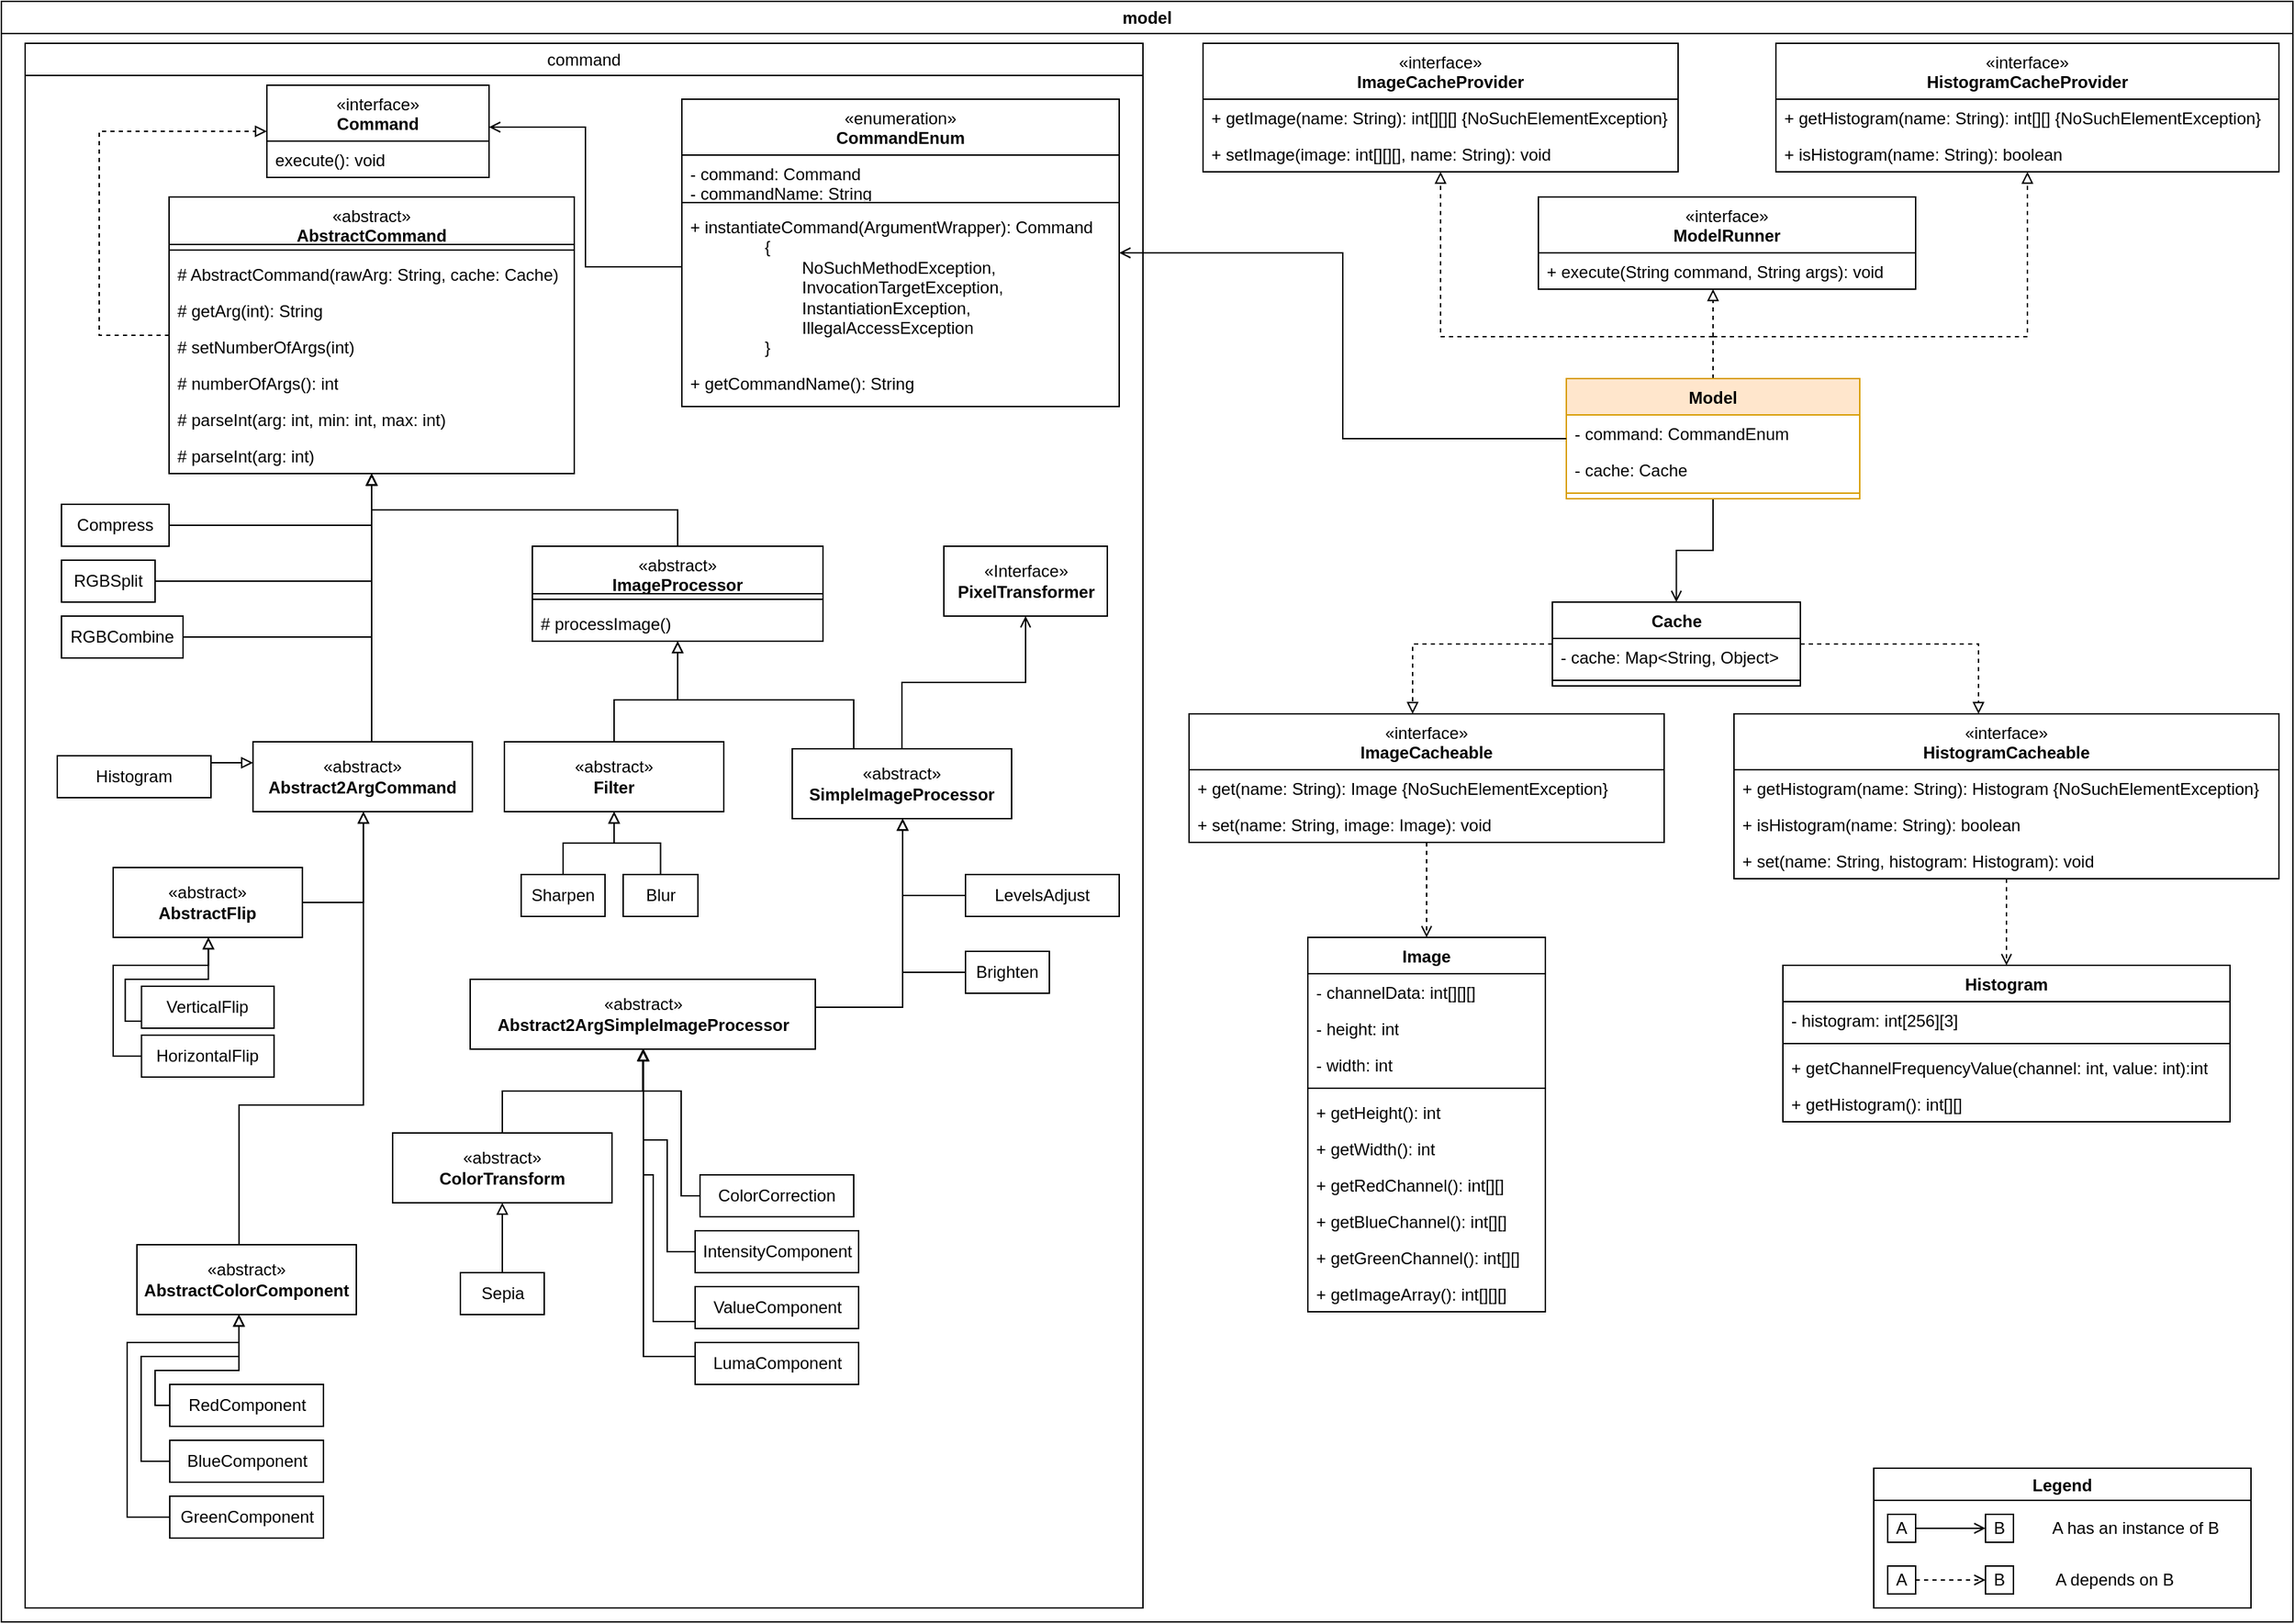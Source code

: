 <mxfile version="24.7.17">
  <diagram name="Page-1" id="3APSNFj8zaZ2HSIU7eNC">
    <mxGraphModel dx="956" dy="557" grid="1" gridSize="10" guides="1" tooltips="1" connect="1" arrows="1" fold="1" page="1" pageScale="1" pageWidth="1654" pageHeight="1169" math="0" shadow="0">
      <root>
        <mxCell id="0" />
        <mxCell id="1" parent="0" />
        <mxCell id="YVoPn0krXP3HJXvAcVWd-1" value="command" style="swimlane;whiteSpace=wrap;html=1;fontStyle=0" vertex="1" parent="1">
          <mxGeometry x="27" y="30" width="800" height="1120" as="geometry">
            <mxRectangle x="40" y="-1120" width="70" height="30" as="alternateBounds" />
          </mxGeometry>
        </mxCell>
        <mxCell id="YVoPn0krXP3HJXvAcVWd-9" value="&lt;span style=&quot;font-weight: 400;&quot;&gt;«enumeration»&lt;/span&gt;&lt;br style=&quot;font-weight: 400;&quot;&gt;CommandEnum" style="swimlane;fontStyle=1;align=center;verticalAlign=top;childLayout=stackLayout;horizontal=1;startSize=40;horizontalStack=0;resizeParent=1;resizeParentMax=0;resizeLast=0;collapsible=1;marginBottom=0;whiteSpace=wrap;html=1;" vertex="1" parent="YVoPn0krXP3HJXvAcVWd-1">
          <mxGeometry x="470" y="40" width="313" height="220" as="geometry" />
        </mxCell>
        <mxCell id="YVoPn0krXP3HJXvAcVWd-10" value="- command: Command&lt;div&gt;- commandName: String&lt;/div&gt;" style="text;strokeColor=none;fillColor=none;align=left;verticalAlign=top;spacingLeft=4;spacingRight=4;overflow=hidden;rotatable=0;points=[[0,0.5],[1,0.5]];portConstraint=eastwest;whiteSpace=wrap;html=1;" vertex="1" parent="YVoPn0krXP3HJXvAcVWd-9">
          <mxGeometry y="40" width="313" height="30" as="geometry" />
        </mxCell>
        <mxCell id="YVoPn0krXP3HJXvAcVWd-11" value="" style="line;strokeWidth=1;fillColor=none;align=left;verticalAlign=middle;spacingTop=-1;spacingLeft=3;spacingRight=3;rotatable=0;labelPosition=right;points=[];portConstraint=eastwest;strokeColor=inherit;" vertex="1" parent="YVoPn0krXP3HJXvAcVWd-9">
          <mxGeometry y="70" width="313" height="8" as="geometry" />
        </mxCell>
        <mxCell id="YVoPn0krXP3HJXvAcVWd-12" value="+ instantiateCommand(ArgumentWrapper): Command&lt;div&gt;&lt;span style=&quot;white-space: pre;&quot;&gt;&#x9;&lt;/span&gt;&lt;span style=&quot;white-space: pre;&quot;&gt;&#x9;&lt;/span&gt;{&amp;nbsp;&lt;/div&gt;&lt;div&gt;&lt;span style=&quot;white-space: pre;&quot;&gt;&#x9;&lt;/span&gt;&lt;span style=&quot;white-space: pre;&quot;&gt;&#x9;&lt;span style=&quot;white-space: pre;&quot;&gt;&#x9;&lt;/span&gt;&lt;/span&gt;NoSuchMethodException,&lt;/div&gt;&lt;div&gt;&amp;nbsp; &lt;span style=&quot;white-space: pre;&quot;&gt;&#x9;&lt;/span&gt;&lt;span style=&quot;white-space: pre;&quot;&gt;&#x9;&lt;/span&gt;&lt;span style=&quot;white-space: pre;&quot;&gt;&#x9;&lt;/span&gt;InvocationTargetException,&amp;nbsp;&lt;/div&gt;&lt;div&gt;&lt;span style=&quot;white-space: pre;&quot;&gt;&#x9;&lt;/span&gt;&lt;span style=&quot;white-space: pre;&quot;&gt;&#x9;&lt;/span&gt;&lt;span style=&quot;white-space: pre;&quot;&gt;&#x9;&lt;/span&gt;InstantiationException,&amp;nbsp;&lt;/div&gt;&lt;div&gt;&lt;span style=&quot;white-space: pre;&quot;&gt;&#x9;&lt;/span&gt;&lt;span style=&quot;white-space: pre;&quot;&gt;&#x9;&lt;/span&gt;&lt;span style=&quot;white-space: pre;&quot;&gt;&#x9;&lt;/span&gt;IllegalAccessException&lt;/div&gt;&lt;div&gt;&lt;span style=&quot;white-space: pre;&quot;&gt;&#x9;&lt;/span&gt;&lt;span style=&quot;white-space: pre;&quot;&gt;&#x9;&lt;/span&gt;}&lt;/div&gt;" style="text;strokeColor=none;fillColor=none;align=left;verticalAlign=top;spacingLeft=4;spacingRight=4;overflow=hidden;rotatable=0;points=[[0,0.5],[1,0.5]];portConstraint=eastwest;whiteSpace=wrap;html=1;" vertex="1" parent="YVoPn0krXP3HJXvAcVWd-9">
          <mxGeometry y="78" width="313" height="112" as="geometry" />
        </mxCell>
        <mxCell id="YVoPn0krXP3HJXvAcVWd-13" value="+ getCommandName(): String&lt;span style=&quot;white-space: pre;&quot;&gt;&#x9;&lt;/span&gt;" style="text;strokeColor=none;fillColor=none;align=left;verticalAlign=top;spacingLeft=4;spacingRight=4;overflow=hidden;rotatable=0;points=[[0,0.5],[1,0.5]];portConstraint=eastwest;whiteSpace=wrap;html=1;" vertex="1" parent="YVoPn0krXP3HJXvAcVWd-9">
          <mxGeometry y="190" width="313" height="30" as="geometry" />
        </mxCell>
        <mxCell id="YVoPn0krXP3HJXvAcVWd-18" style="edgeStyle=orthogonalEdgeStyle;rounded=0;orthogonalLoop=1;jettySize=auto;html=1;endArrow=open;endFill=0;" edge="1" parent="YVoPn0krXP3HJXvAcVWd-1" source="YVoPn0krXP3HJXvAcVWd-9" target="YVoPn0krXP3HJXvAcVWd-14">
          <mxGeometry relative="1" as="geometry">
            <Array as="points">
              <mxPoint x="401" y="160" />
              <mxPoint x="401" y="60" />
            </Array>
          </mxGeometry>
        </mxCell>
        <mxCell id="YVoPn0krXP3HJXvAcVWd-14" value="&lt;div&gt;&lt;span style=&quot;font-weight: 400;&quot;&gt;«interface»&lt;/span&gt;&lt;span style=&quot;background-color: initial;&quot;&gt;&lt;br&gt;&lt;/span&gt;&lt;/div&gt;&lt;div&gt;Command&lt;/div&gt;" style="swimlane;fontStyle=1;align=center;verticalAlign=top;childLayout=stackLayout;horizontal=1;startSize=40;horizontalStack=0;resizeParent=1;resizeParentMax=0;resizeLast=0;collapsible=1;marginBottom=0;whiteSpace=wrap;html=1;" vertex="1" parent="YVoPn0krXP3HJXvAcVWd-1">
          <mxGeometry x="173" y="30" width="159" height="66" as="geometry" />
        </mxCell>
        <mxCell id="YVoPn0krXP3HJXvAcVWd-15" value="execute(): void" style="text;strokeColor=none;fillColor=none;align=left;verticalAlign=top;spacingLeft=4;spacingRight=4;overflow=hidden;rotatable=0;points=[[0,0.5],[1,0.5]];portConstraint=eastwest;whiteSpace=wrap;html=1;" vertex="1" parent="YVoPn0krXP3HJXvAcVWd-14">
          <mxGeometry y="40" width="159" height="26" as="geometry" />
        </mxCell>
        <mxCell id="YVoPn0krXP3HJXvAcVWd-8" style="edgeStyle=orthogonalEdgeStyle;rounded=0;orthogonalLoop=1;jettySize=auto;html=1;endArrow=block;endFill=0;dashed=1;" edge="1" parent="YVoPn0krXP3HJXvAcVWd-1" source="YVoPn0krXP3HJXvAcVWd-3" target="YVoPn0krXP3HJXvAcVWd-14">
          <mxGeometry relative="1" as="geometry">
            <mxPoint x="430.077" y="918" as="targetPoint" />
            <Array as="points">
              <mxPoint x="53" y="209" />
              <mxPoint x="53" y="63" />
            </Array>
          </mxGeometry>
        </mxCell>
        <mxCell id="YVoPn0krXP3HJXvAcVWd-3" value="&lt;div&gt;&lt;span style=&quot;font-weight: 400;&quot;&gt;«abstract»&lt;/span&gt;&lt;span style=&quot;background-color: initial;&quot;&gt;&lt;br&gt;&lt;/span&gt;&lt;/div&gt;&lt;div&gt;&lt;span style=&quot;background-color: initial;&quot;&gt;AbstractCommand&lt;/span&gt;&lt;/div&gt;" style="swimlane;fontStyle=1;align=center;verticalAlign=top;childLayout=stackLayout;horizontal=1;startSize=34;horizontalStack=0;resizeParent=1;resizeParentMax=0;resizeLast=0;collapsible=1;marginBottom=0;whiteSpace=wrap;html=1;" vertex="1" parent="YVoPn0krXP3HJXvAcVWd-1">
          <mxGeometry x="103" y="110" width="290" height="198" as="geometry" />
        </mxCell>
        <mxCell id="YVoPn0krXP3HJXvAcVWd-5" value="" style="line;strokeWidth=1;fillColor=none;align=left;verticalAlign=middle;spacingTop=-1;spacingLeft=3;spacingRight=3;rotatable=0;labelPosition=right;points=[];portConstraint=eastwest;strokeColor=inherit;" vertex="1" parent="YVoPn0krXP3HJXvAcVWd-3">
          <mxGeometry y="34" width="290" height="8" as="geometry" />
        </mxCell>
        <mxCell id="YVoPn0krXP3HJXvAcVWd-150" value="# AbstractCommand(rawArg: String, cache: Cache)" style="text;strokeColor=none;fillColor=none;align=left;verticalAlign=top;spacingLeft=4;spacingRight=4;overflow=hidden;rotatable=0;points=[[0,0.5],[1,0.5]];portConstraint=eastwest;whiteSpace=wrap;html=1;" vertex="1" parent="YVoPn0krXP3HJXvAcVWd-3">
          <mxGeometry y="42" width="290" height="26" as="geometry" />
        </mxCell>
        <mxCell id="YVoPn0krXP3HJXvAcVWd-6" value="# getArg(int): String" style="text;strokeColor=none;fillColor=none;align=left;verticalAlign=top;spacingLeft=4;spacingRight=4;overflow=hidden;rotatable=0;points=[[0,0.5],[1,0.5]];portConstraint=eastwest;whiteSpace=wrap;html=1;" vertex="1" parent="YVoPn0krXP3HJXvAcVWd-3">
          <mxGeometry y="68" width="290" height="26" as="geometry" />
        </mxCell>
        <mxCell id="YVoPn0krXP3HJXvAcVWd-136" value="# setNumberOfArgs(int)" style="text;strokeColor=none;fillColor=none;align=left;verticalAlign=top;spacingLeft=4;spacingRight=4;overflow=hidden;rotatable=0;points=[[0,0.5],[1,0.5]];portConstraint=eastwest;whiteSpace=wrap;html=1;" vertex="1" parent="YVoPn0krXP3HJXvAcVWd-3">
          <mxGeometry y="94" width="290" height="26" as="geometry" />
        </mxCell>
        <mxCell id="YVoPn0krXP3HJXvAcVWd-135" value="# numberOfArgs(): int" style="text;strokeColor=none;fillColor=none;align=left;verticalAlign=top;spacingLeft=4;spacingRight=4;overflow=hidden;rotatable=0;points=[[0,0.5],[1,0.5]];portConstraint=eastwest;whiteSpace=wrap;html=1;" vertex="1" parent="YVoPn0krXP3HJXvAcVWd-3">
          <mxGeometry y="120" width="290" height="26" as="geometry" />
        </mxCell>
        <mxCell id="YVoPn0krXP3HJXvAcVWd-134" value="# parseInt(arg: int, min: int, max: int)" style="text;strokeColor=none;fillColor=none;align=left;verticalAlign=top;spacingLeft=4;spacingRight=4;overflow=hidden;rotatable=0;points=[[0,0.5],[1,0.5]];portConstraint=eastwest;whiteSpace=wrap;html=1;" vertex="1" parent="YVoPn0krXP3HJXvAcVWd-3">
          <mxGeometry y="146" width="290" height="26" as="geometry" />
        </mxCell>
        <mxCell id="YVoPn0krXP3HJXvAcVWd-133" value="# parseInt(arg: int)" style="text;strokeColor=none;fillColor=none;align=left;verticalAlign=top;spacingLeft=4;spacingRight=4;overflow=hidden;rotatable=0;points=[[0,0.5],[1,0.5]];portConstraint=eastwest;whiteSpace=wrap;html=1;" vertex="1" parent="YVoPn0krXP3HJXvAcVWd-3">
          <mxGeometry y="172" width="290" height="26" as="geometry" />
        </mxCell>
        <mxCell id="YVoPn0krXP3HJXvAcVWd-313" style="edgeStyle=orthogonalEdgeStyle;rounded=0;orthogonalLoop=1;jettySize=auto;html=1;endArrow=block;endFill=0;" edge="1" parent="YVoPn0krXP3HJXvAcVWd-1" source="YVoPn0krXP3HJXvAcVWd-152" target="YVoPn0krXP3HJXvAcVWd-3">
          <mxGeometry relative="1" as="geometry" />
        </mxCell>
        <mxCell id="YVoPn0krXP3HJXvAcVWd-152" value="&lt;div&gt;&lt;span style=&quot;font-weight: 400;&quot;&gt;«abstract»&lt;/span&gt;&lt;span style=&quot;background-color: initial;&quot;&gt;&lt;br&gt;&lt;/span&gt;&lt;/div&gt;&lt;div&gt;&lt;span style=&quot;background-color: initial;&quot;&gt;ImageProcessor&lt;/span&gt;&lt;/div&gt;" style="swimlane;fontStyle=1;align=center;verticalAlign=top;childLayout=stackLayout;horizontal=1;startSize=34;horizontalStack=0;resizeParent=1;resizeParentMax=0;resizeLast=0;collapsible=1;marginBottom=0;whiteSpace=wrap;html=1;" vertex="1" parent="YVoPn0krXP3HJXvAcVWd-1">
          <mxGeometry x="363" y="360" width="208" height="68" as="geometry" />
        </mxCell>
        <mxCell id="YVoPn0krXP3HJXvAcVWd-153" value="" style="line;strokeWidth=1;fillColor=none;align=left;verticalAlign=middle;spacingTop=-1;spacingLeft=3;spacingRight=3;rotatable=0;labelPosition=right;points=[];portConstraint=eastwest;strokeColor=inherit;" vertex="1" parent="YVoPn0krXP3HJXvAcVWd-152">
          <mxGeometry y="34" width="208" height="8" as="geometry" />
        </mxCell>
        <mxCell id="YVoPn0krXP3HJXvAcVWd-154" value="# processImage()" style="text;strokeColor=none;fillColor=none;align=left;verticalAlign=top;spacingLeft=4;spacingRight=4;overflow=hidden;rotatable=0;points=[[0,0.5],[1,0.5]];portConstraint=eastwest;whiteSpace=wrap;html=1;" vertex="1" parent="YVoPn0krXP3HJXvAcVWd-152">
          <mxGeometry y="42" width="208" height="26" as="geometry" />
        </mxCell>
        <mxCell id="YVoPn0krXP3HJXvAcVWd-310" style="edgeStyle=orthogonalEdgeStyle;rounded=0;orthogonalLoop=1;jettySize=auto;html=1;endArrow=block;endFill=0;" edge="1" parent="YVoPn0krXP3HJXvAcVWd-1" source="YVoPn0krXP3HJXvAcVWd-169" target="YVoPn0krXP3HJXvAcVWd-3">
          <mxGeometry relative="1" as="geometry">
            <Array as="points">
              <mxPoint x="248" y="345" />
            </Array>
          </mxGeometry>
        </mxCell>
        <mxCell id="YVoPn0krXP3HJXvAcVWd-169" value="Compress" style="html=1;whiteSpace=wrap;" vertex="1" parent="YVoPn0krXP3HJXvAcVWd-1">
          <mxGeometry x="26" y="330" width="77" height="30" as="geometry" />
        </mxCell>
        <mxCell id="YVoPn0krXP3HJXvAcVWd-311" style="edgeStyle=orthogonalEdgeStyle;rounded=0;orthogonalLoop=1;jettySize=auto;html=1;endArrow=block;endFill=0;" edge="1" parent="YVoPn0krXP3HJXvAcVWd-1" source="YVoPn0krXP3HJXvAcVWd-199" target="YVoPn0krXP3HJXvAcVWd-3">
          <mxGeometry relative="1" as="geometry">
            <Array as="points">
              <mxPoint x="248" y="425" />
            </Array>
          </mxGeometry>
        </mxCell>
        <mxCell id="YVoPn0krXP3HJXvAcVWd-199" value="RGBCombine" style="html=1;whiteSpace=wrap;" vertex="1" parent="YVoPn0krXP3HJXvAcVWd-1">
          <mxGeometry x="26" y="410" width="87" height="30" as="geometry" />
        </mxCell>
        <mxCell id="YVoPn0krXP3HJXvAcVWd-312" style="edgeStyle=orthogonalEdgeStyle;rounded=0;orthogonalLoop=1;jettySize=auto;html=1;endArrow=block;endFill=0;" edge="1" parent="YVoPn0krXP3HJXvAcVWd-1" source="YVoPn0krXP3HJXvAcVWd-200" target="YVoPn0krXP3HJXvAcVWd-3">
          <mxGeometry relative="1" as="geometry">
            <Array as="points">
              <mxPoint x="248" y="385" />
            </Array>
          </mxGeometry>
        </mxCell>
        <mxCell id="YVoPn0krXP3HJXvAcVWd-200" value="RGBSplit" style="html=1;whiteSpace=wrap;" vertex="1" parent="YVoPn0krXP3HJXvAcVWd-1">
          <mxGeometry x="26" y="370" width="67" height="30" as="geometry" />
        </mxCell>
        <mxCell id="YVoPn0krXP3HJXvAcVWd-228" style="edgeStyle=orthogonalEdgeStyle;rounded=0;orthogonalLoop=1;jettySize=auto;html=1;endArrow=open;endFill=0;" edge="1" parent="YVoPn0krXP3HJXvAcVWd-1" source="YVoPn0krXP3HJXvAcVWd-225" target="YVoPn0krXP3HJXvAcVWd-227">
          <mxGeometry relative="1" as="geometry" />
        </mxCell>
        <mxCell id="YVoPn0krXP3HJXvAcVWd-306" style="edgeStyle=orthogonalEdgeStyle;rounded=0;orthogonalLoop=1;jettySize=auto;html=1;endArrow=block;endFill=0;" edge="1" parent="YVoPn0krXP3HJXvAcVWd-1" source="YVoPn0krXP3HJXvAcVWd-225" target="YVoPn0krXP3HJXvAcVWd-152">
          <mxGeometry relative="1" as="geometry">
            <Array as="points">
              <mxPoint x="593" y="470" />
              <mxPoint x="467" y="470" />
            </Array>
          </mxGeometry>
        </mxCell>
        <mxCell id="YVoPn0krXP3HJXvAcVWd-225" value="«abstract»&lt;br&gt;&lt;b&gt;SimpleImageProcessor&lt;/b&gt;" style="html=1;whiteSpace=wrap;" vertex="1" parent="YVoPn0krXP3HJXvAcVWd-1">
          <mxGeometry x="549" y="505" width="157" height="50" as="geometry" />
        </mxCell>
        <mxCell id="YVoPn0krXP3HJXvAcVWd-227" value="«Interface»&lt;br&gt;&lt;b&gt;PixelTransformer&lt;/b&gt;" style="html=1;whiteSpace=wrap;" vertex="1" parent="YVoPn0krXP3HJXvAcVWd-1">
          <mxGeometry x="657.5" y="360" width="117" height="50" as="geometry" />
        </mxCell>
        <mxCell id="YVoPn0krXP3HJXvAcVWd-299" style="edgeStyle=orthogonalEdgeStyle;rounded=0;orthogonalLoop=1;jettySize=auto;html=1;endArrow=block;endFill=0;" edge="1" parent="YVoPn0krXP3HJXvAcVWd-1" source="YVoPn0krXP3HJXvAcVWd-276" target="YVoPn0krXP3HJXvAcVWd-225">
          <mxGeometry relative="1" as="geometry">
            <Array as="points">
              <mxPoint x="402" y="690" />
              <mxPoint x="628" y="690" />
            </Array>
          </mxGeometry>
        </mxCell>
        <mxCell id="YVoPn0krXP3HJXvAcVWd-302" style="edgeStyle=orthogonalEdgeStyle;rounded=0;orthogonalLoop=1;jettySize=auto;html=1;endArrow=block;endFill=0;" edge="1" parent="YVoPn0krXP3HJXvAcVWd-1" source="YVoPn0krXP3HJXvAcVWd-277" target="YVoPn0krXP3HJXvAcVWd-225">
          <mxGeometry relative="1" as="geometry">
            <Array as="points">
              <mxPoint x="628" y="665" />
            </Array>
          </mxGeometry>
        </mxCell>
        <mxCell id="YVoPn0krXP3HJXvAcVWd-277" value="Brighten" style="html=1;whiteSpace=wrap;" vertex="1" parent="YVoPn0krXP3HJXvAcVWd-1">
          <mxGeometry x="673" y="650" width="60" height="30" as="geometry" />
        </mxCell>
        <mxCell id="YVoPn0krXP3HJXvAcVWd-303" style="edgeStyle=orthogonalEdgeStyle;rounded=0;orthogonalLoop=1;jettySize=auto;html=1;endArrow=block;endFill=0;" edge="1" parent="YVoPn0krXP3HJXvAcVWd-1" source="YVoPn0krXP3HJXvAcVWd-279" target="YVoPn0krXP3HJXvAcVWd-225">
          <mxGeometry relative="1" as="geometry">
            <Array as="points">
              <mxPoint x="628" y="610" />
            </Array>
          </mxGeometry>
        </mxCell>
        <mxCell id="YVoPn0krXP3HJXvAcVWd-279" value="LevelsAdjust" style="html=1;whiteSpace=wrap;" vertex="1" parent="YVoPn0krXP3HJXvAcVWd-1">
          <mxGeometry x="673" y="595" width="110" height="30" as="geometry" />
        </mxCell>
        <mxCell id="YVoPn0krXP3HJXvAcVWd-291" value="" style="group" vertex="1" connectable="0" parent="YVoPn0krXP3HJXvAcVWd-1">
          <mxGeometry x="343" y="500" width="157" height="125" as="geometry" />
        </mxCell>
        <mxCell id="YVoPn0krXP3HJXvAcVWd-226" value="«abstract»&lt;br&gt;&lt;b&gt;Filter&lt;/b&gt;" style="html=1;whiteSpace=wrap;" vertex="1" parent="YVoPn0krXP3HJXvAcVWd-291">
          <mxGeometry width="157" height="50" as="geometry" />
        </mxCell>
        <mxCell id="YVoPn0krXP3HJXvAcVWd-289" style="edgeStyle=orthogonalEdgeStyle;rounded=0;orthogonalLoop=1;jettySize=auto;html=1;endArrow=block;endFill=0;" edge="1" parent="YVoPn0krXP3HJXvAcVWd-291" source="YVoPn0krXP3HJXvAcVWd-274" target="YVoPn0krXP3HJXvAcVWd-226">
          <mxGeometry relative="1" as="geometry" />
        </mxCell>
        <mxCell id="YVoPn0krXP3HJXvAcVWd-274" value="Blur" style="html=1;whiteSpace=wrap;" vertex="1" parent="YVoPn0krXP3HJXvAcVWd-291">
          <mxGeometry x="85" y="95" width="53.5" height="30" as="geometry" />
        </mxCell>
        <mxCell id="YVoPn0krXP3HJXvAcVWd-290" style="edgeStyle=orthogonalEdgeStyle;rounded=0;orthogonalLoop=1;jettySize=auto;html=1;endArrow=block;endFill=0;" edge="1" parent="YVoPn0krXP3HJXvAcVWd-291" source="YVoPn0krXP3HJXvAcVWd-275" target="YVoPn0krXP3HJXvAcVWd-226">
          <mxGeometry relative="1" as="geometry" />
        </mxCell>
        <mxCell id="YVoPn0krXP3HJXvAcVWd-275" value="Sharpen" style="html=1;whiteSpace=wrap;" vertex="1" parent="YVoPn0krXP3HJXvAcVWd-291">
          <mxGeometry x="12" y="95" width="60" height="30" as="geometry" />
        </mxCell>
        <mxCell id="YVoPn0krXP3HJXvAcVWd-304" value="" style="group" vertex="1" connectable="0" parent="YVoPn0krXP3HJXvAcVWd-1">
          <mxGeometry x="263" y="670" width="333.5" height="290" as="geometry" />
        </mxCell>
        <mxCell id="YVoPn0krXP3HJXvAcVWd-276" value="«abstract»&lt;br&gt;&lt;b&gt;Abstract2ArgSimpleImageProcessor&lt;/b&gt;" style="html=1;whiteSpace=wrap;" vertex="1" parent="YVoPn0krXP3HJXvAcVWd-304">
          <mxGeometry x="55.5" width="247" height="50" as="geometry" />
        </mxCell>
        <mxCell id="YVoPn0krXP3HJXvAcVWd-295" style="edgeStyle=orthogonalEdgeStyle;rounded=0;orthogonalLoop=1;jettySize=auto;html=1;endArrow=block;endFill=0;" edge="1" parent="YVoPn0krXP3HJXvAcVWd-304" source="YVoPn0krXP3HJXvAcVWd-280" target="YVoPn0krXP3HJXvAcVWd-276">
          <mxGeometry relative="1" as="geometry">
            <Array as="points">
              <mxPoint x="206.5" y="80" />
              <mxPoint x="179.5" y="80" />
            </Array>
          </mxGeometry>
        </mxCell>
        <mxCell id="YVoPn0krXP3HJXvAcVWd-280" value="ColorCorrection" style="html=1;whiteSpace=wrap;" vertex="1" parent="YVoPn0krXP3HJXvAcVWd-304">
          <mxGeometry x="220" y="140" width="110" height="30" as="geometry" />
        </mxCell>
        <mxCell id="YVoPn0krXP3HJXvAcVWd-296" style="edgeStyle=orthogonalEdgeStyle;rounded=0;orthogonalLoop=1;jettySize=auto;html=1;endArrow=block;endFill=0;" edge="1" parent="YVoPn0krXP3HJXvAcVWd-304" source="YVoPn0krXP3HJXvAcVWd-281" target="YVoPn0krXP3HJXvAcVWd-276">
          <mxGeometry relative="1" as="geometry">
            <Array as="points">
              <mxPoint x="196.5" y="195" />
              <mxPoint x="196.5" y="115" />
              <mxPoint x="179.5" y="115" />
            </Array>
          </mxGeometry>
        </mxCell>
        <mxCell id="YVoPn0krXP3HJXvAcVWd-281" value="IntensityComponent" style="html=1;whiteSpace=wrap;" vertex="1" parent="YVoPn0krXP3HJXvAcVWd-304">
          <mxGeometry x="216.5" y="180" width="117" height="30" as="geometry" />
        </mxCell>
        <mxCell id="YVoPn0krXP3HJXvAcVWd-297" style="edgeStyle=orthogonalEdgeStyle;rounded=0;orthogonalLoop=1;jettySize=auto;html=1;endArrow=block;endFill=0;" edge="1" parent="YVoPn0krXP3HJXvAcVWd-304" source="YVoPn0krXP3HJXvAcVWd-282" target="YVoPn0krXP3HJXvAcVWd-276">
          <mxGeometry relative="1" as="geometry">
            <Array as="points">
              <mxPoint x="186.5" y="245" />
              <mxPoint x="186.5" y="140" />
              <mxPoint x="179.5" y="140" />
            </Array>
          </mxGeometry>
        </mxCell>
        <mxCell id="YVoPn0krXP3HJXvAcVWd-282" value="ValueComponent" style="html=1;whiteSpace=wrap;" vertex="1" parent="YVoPn0krXP3HJXvAcVWd-304">
          <mxGeometry x="216.5" y="220" width="117" height="30" as="geometry" />
        </mxCell>
        <mxCell id="YVoPn0krXP3HJXvAcVWd-298" style="edgeStyle=orthogonalEdgeStyle;rounded=0;orthogonalLoop=1;jettySize=auto;html=1;endArrow=block;endFill=0;" edge="1" parent="YVoPn0krXP3HJXvAcVWd-304" source="YVoPn0krXP3HJXvAcVWd-283" target="YVoPn0krXP3HJXvAcVWd-276">
          <mxGeometry relative="1" as="geometry">
            <Array as="points">
              <mxPoint x="179.5" y="270" />
            </Array>
          </mxGeometry>
        </mxCell>
        <mxCell id="YVoPn0krXP3HJXvAcVWd-283" value="LumaComponent" style="html=1;whiteSpace=wrap;" vertex="1" parent="YVoPn0krXP3HJXvAcVWd-304">
          <mxGeometry x="216.5" y="260" width="117" height="30" as="geometry" />
        </mxCell>
        <mxCell id="YVoPn0krXP3HJXvAcVWd-300" style="edgeStyle=orthogonalEdgeStyle;rounded=0;orthogonalLoop=1;jettySize=auto;html=1;endArrow=block;endFill=0;" edge="1" parent="YVoPn0krXP3HJXvAcVWd-304" source="YVoPn0krXP3HJXvAcVWd-284" target="YVoPn0krXP3HJXvAcVWd-276">
          <mxGeometry relative="1" as="geometry" />
        </mxCell>
        <mxCell id="YVoPn0krXP3HJXvAcVWd-284" value="«abstract»&lt;br&gt;&lt;b&gt;ColorTransform&lt;/b&gt;" style="html=1;whiteSpace=wrap;" vertex="1" parent="YVoPn0krXP3HJXvAcVWd-304">
          <mxGeometry y="110" width="157" height="50" as="geometry" />
        </mxCell>
        <mxCell id="YVoPn0krXP3HJXvAcVWd-294" style="edgeStyle=orthogonalEdgeStyle;rounded=0;orthogonalLoop=1;jettySize=auto;html=1;endArrow=block;endFill=0;" edge="1" parent="YVoPn0krXP3HJXvAcVWd-304" source="YVoPn0krXP3HJXvAcVWd-286" target="YVoPn0krXP3HJXvAcVWd-284">
          <mxGeometry relative="1" as="geometry" />
        </mxCell>
        <mxCell id="YVoPn0krXP3HJXvAcVWd-286" value="Sepia" style="html=1;whiteSpace=wrap;" vertex="1" parent="YVoPn0krXP3HJXvAcVWd-304">
          <mxGeometry x="48.5" y="210" width="60" height="30" as="geometry" />
        </mxCell>
        <mxCell id="YVoPn0krXP3HJXvAcVWd-305" style="edgeStyle=orthogonalEdgeStyle;rounded=0;orthogonalLoop=1;jettySize=auto;html=1;endArrow=block;endFill=0;" edge="1" parent="YVoPn0krXP3HJXvAcVWd-1" source="YVoPn0krXP3HJXvAcVWd-226" target="YVoPn0krXP3HJXvAcVWd-152">
          <mxGeometry relative="1" as="geometry">
            <Array as="points">
              <mxPoint x="421" y="470" />
              <mxPoint x="467" y="470" />
            </Array>
          </mxGeometry>
        </mxCell>
        <mxCell id="YVoPn0krXP3HJXvAcVWd-307" value="" style="group" vertex="1" connectable="0" parent="YVoPn0krXP3HJXvAcVWd-1">
          <mxGeometry x="73.09" y="500" width="319.913" height="480" as="geometry" />
        </mxCell>
        <mxCell id="YVoPn0krXP3HJXvAcVWd-206" value="«abstract»&lt;br&gt;&lt;b&gt;Abstract2ArgCommand&lt;/b&gt;" style="html=1;whiteSpace=wrap;" vertex="1" parent="YVoPn0krXP3HJXvAcVWd-307">
          <mxGeometry x="90" width="157" height="50" as="geometry" />
        </mxCell>
        <mxCell id="YVoPn0krXP3HJXvAcVWd-287" style="edgeStyle=orthogonalEdgeStyle;rounded=0;orthogonalLoop=1;jettySize=auto;html=1;endArrow=block;endFill=0;" edge="1" parent="YVoPn0krXP3HJXvAcVWd-307" source="YVoPn0krXP3HJXvAcVWd-211" target="YVoPn0krXP3HJXvAcVWd-206">
          <mxGeometry relative="1" as="geometry">
            <Array as="points">
              <mxPoint x="169" y="115" />
            </Array>
          </mxGeometry>
        </mxCell>
        <mxCell id="YVoPn0krXP3HJXvAcVWd-292" value="" style="group" vertex="1" connectable="0" parent="YVoPn0krXP3HJXvAcVWd-307">
          <mxGeometry x="-10.09" y="90" width="135.413" height="150" as="geometry" />
        </mxCell>
        <mxCell id="YVoPn0krXP3HJXvAcVWd-211" value="«abstract»&lt;br&gt;&lt;b&gt;AbstractFlip&lt;/b&gt;" style="html=1;whiteSpace=wrap;" vertex="1" parent="YVoPn0krXP3HJXvAcVWd-292">
          <mxGeometry width="135.412" height="50" as="geometry" />
        </mxCell>
        <mxCell id="YVoPn0krXP3HJXvAcVWd-220" style="edgeStyle=orthogonalEdgeStyle;rounded=0;orthogonalLoop=1;jettySize=auto;html=1;endArrow=block;endFill=0;" edge="1" parent="YVoPn0krXP3HJXvAcVWd-292" source="YVoPn0krXP3HJXvAcVWd-219" target="YVoPn0krXP3HJXvAcVWd-211">
          <mxGeometry relative="1" as="geometry">
            <Array as="points">
              <mxPoint x="8.625" y="110" />
              <mxPoint x="8.625" y="80" />
              <mxPoint x="68.137" y="80" />
            </Array>
          </mxGeometry>
        </mxCell>
        <mxCell id="YVoPn0krXP3HJXvAcVWd-219" value="VerticalFlip" style="html=1;whiteSpace=wrap;" vertex="1" parent="YVoPn0krXP3HJXvAcVWd-292">
          <mxGeometry x="20.269" y="85" width="94.875" height="30" as="geometry" />
        </mxCell>
        <mxCell id="YVoPn0krXP3HJXvAcVWd-218" value="HorizontalFlip" style="html=1;whiteSpace=wrap;" vertex="1" parent="YVoPn0krXP3HJXvAcVWd-292">
          <mxGeometry x="20.269" y="120" width="94.875" height="30" as="geometry" />
        </mxCell>
        <mxCell id="YVoPn0krXP3HJXvAcVWd-221" style="edgeStyle=orthogonalEdgeStyle;rounded=0;orthogonalLoop=1;jettySize=auto;html=1;endArrow=block;endFill=0;" edge="1" parent="YVoPn0krXP3HJXvAcVWd-292" source="YVoPn0krXP3HJXvAcVWd-218" target="YVoPn0krXP3HJXvAcVWd-211">
          <mxGeometry relative="1" as="geometry">
            <Array as="points">
              <mxPoint y="135" />
              <mxPoint y="70" />
              <mxPoint x="68.137" y="70" />
            </Array>
          </mxGeometry>
        </mxCell>
        <mxCell id="YVoPn0krXP3HJXvAcVWd-201" value="Histogram" style="html=1;whiteSpace=wrap;" vertex="1" parent="YVoPn0krXP3HJXvAcVWd-307">
          <mxGeometry x="-50.09" y="10" width="110" height="30" as="geometry" />
        </mxCell>
        <mxCell id="YVoPn0krXP3HJXvAcVWd-216" style="edgeStyle=orthogonalEdgeStyle;rounded=0;orthogonalLoop=1;jettySize=auto;html=1;endArrow=block;endFill=0;" edge="1" parent="YVoPn0krXP3HJXvAcVWd-307" source="YVoPn0krXP3HJXvAcVWd-201" target="YVoPn0krXP3HJXvAcVWd-206">
          <mxGeometry relative="1" as="geometry">
            <Array as="points">
              <mxPoint x="70" y="15" />
              <mxPoint x="70" y="15" />
            </Array>
          </mxGeometry>
        </mxCell>
        <mxCell id="YVoPn0krXP3HJXvAcVWd-288" value="" style="group" vertex="1" connectable="0" parent="YVoPn0krXP3HJXvAcVWd-307">
          <mxGeometry x="-0.09" y="360" width="164" height="210" as="geometry" />
        </mxCell>
        <mxCell id="YVoPn0krXP3HJXvAcVWd-207" value="«abstract»&lt;br&gt;&lt;b&gt;AbstractColorComponent&lt;/b&gt;" style="html=1;whiteSpace=wrap;" vertex="1" parent="YVoPn0krXP3HJXvAcVWd-288">
          <mxGeometry x="7" width="157" height="50" as="geometry" />
        </mxCell>
        <mxCell id="YVoPn0krXP3HJXvAcVWd-224" style="edgeStyle=orthogonalEdgeStyle;rounded=0;orthogonalLoop=1;jettySize=auto;html=1;endArrow=block;endFill=0;" edge="1" parent="YVoPn0krXP3HJXvAcVWd-288" source="YVoPn0krXP3HJXvAcVWd-214" target="YVoPn0krXP3HJXvAcVWd-207">
          <mxGeometry relative="1" as="geometry">
            <Array as="points">
              <mxPoint x="20" y="115" />
              <mxPoint x="20" y="90" />
              <mxPoint x="80" y="90" />
            </Array>
          </mxGeometry>
        </mxCell>
        <mxCell id="YVoPn0krXP3HJXvAcVWd-214" value="RedComponent" style="html=1;whiteSpace=wrap;" vertex="1" parent="YVoPn0krXP3HJXvAcVWd-288">
          <mxGeometry x="30.5" y="100" width="110" height="30" as="geometry" />
        </mxCell>
        <mxCell id="YVoPn0krXP3HJXvAcVWd-223" style="edgeStyle=orthogonalEdgeStyle;rounded=0;orthogonalLoop=1;jettySize=auto;html=1;endArrow=block;endFill=0;" edge="1" parent="YVoPn0krXP3HJXvAcVWd-288" source="YVoPn0krXP3HJXvAcVWd-213" target="YVoPn0krXP3HJXvAcVWd-207">
          <mxGeometry relative="1" as="geometry">
            <Array as="points">
              <mxPoint y="195" />
              <mxPoint y="70" />
              <mxPoint x="80" y="70" />
            </Array>
          </mxGeometry>
        </mxCell>
        <mxCell id="YVoPn0krXP3HJXvAcVWd-213" value="GreenComponent" style="html=1;whiteSpace=wrap;" vertex="1" parent="YVoPn0krXP3HJXvAcVWd-288">
          <mxGeometry x="30.5" y="180" width="110" height="30" as="geometry" />
        </mxCell>
        <mxCell id="YVoPn0krXP3HJXvAcVWd-215" style="edgeStyle=orthogonalEdgeStyle;rounded=0;orthogonalLoop=1;jettySize=auto;html=1;endArrow=block;endFill=0;" edge="1" parent="YVoPn0krXP3HJXvAcVWd-288" source="YVoPn0krXP3HJXvAcVWd-212" target="YVoPn0krXP3HJXvAcVWd-207">
          <mxGeometry relative="1" as="geometry">
            <Array as="points">
              <mxPoint x="10" y="155" />
              <mxPoint x="10" y="80" />
              <mxPoint x="80" y="80" />
            </Array>
          </mxGeometry>
        </mxCell>
        <mxCell id="YVoPn0krXP3HJXvAcVWd-212" value="BlueComponent" style="html=1;whiteSpace=wrap;" vertex="1" parent="YVoPn0krXP3HJXvAcVWd-288">
          <mxGeometry x="30.5" y="140" width="110" height="30" as="geometry" />
        </mxCell>
        <mxCell id="YVoPn0krXP3HJXvAcVWd-217" style="edgeStyle=orthogonalEdgeStyle;rounded=0;orthogonalLoop=1;jettySize=auto;html=1;endArrow=block;endFill=0;" edge="1" parent="YVoPn0krXP3HJXvAcVWd-307" source="YVoPn0krXP3HJXvAcVWd-207" target="YVoPn0krXP3HJXvAcVWd-206">
          <mxGeometry relative="1" as="geometry">
            <Array as="points">
              <mxPoint x="80" y="260" />
              <mxPoint x="169" y="260" />
            </Array>
          </mxGeometry>
        </mxCell>
        <mxCell id="YVoPn0krXP3HJXvAcVWd-309" style="edgeStyle=orthogonalEdgeStyle;rounded=0;orthogonalLoop=1;jettySize=auto;html=1;endArrow=block;endFill=0;" edge="1" parent="YVoPn0krXP3HJXvAcVWd-1" source="YVoPn0krXP3HJXvAcVWd-206" target="YVoPn0krXP3HJXvAcVWd-3">
          <mxGeometry relative="1" as="geometry">
            <Array as="points">
              <mxPoint x="248" y="440" />
              <mxPoint x="248" y="440" />
            </Array>
          </mxGeometry>
        </mxCell>
        <mxCell id="YVoPn0krXP3HJXvAcVWd-44" value="&lt;div&gt;&lt;span style=&quot;font-weight: 400;&quot;&gt;«interface»&lt;/span&gt;&lt;span style=&quot;background-color: initial;&quot;&gt;&lt;br&gt;&lt;/span&gt;&lt;/div&gt;&lt;div&gt;ModelRunner&lt;/div&gt;" style="swimlane;fontStyle=1;align=center;verticalAlign=top;childLayout=stackLayout;horizontal=1;startSize=40;horizontalStack=0;resizeParent=1;resizeParentMax=0;resizeLast=0;collapsible=1;marginBottom=0;whiteSpace=wrap;html=1;" vertex="1" parent="1">
          <mxGeometry x="1110" y="140" width="270" height="66" as="geometry" />
        </mxCell>
        <mxCell id="YVoPn0krXP3HJXvAcVWd-45" value="+ execute(String command, String args): void" style="text;strokeColor=none;fillColor=none;align=left;verticalAlign=top;spacingLeft=4;spacingRight=4;overflow=hidden;rotatable=0;points=[[0,0.5],[1,0.5]];portConstraint=eastwest;whiteSpace=wrap;html=1;" vertex="1" parent="YVoPn0krXP3HJXvAcVWd-44">
          <mxGeometry y="40" width="270" height="26" as="geometry" />
        </mxCell>
        <mxCell id="YVoPn0krXP3HJXvAcVWd-58" style="edgeStyle=orthogonalEdgeStyle;rounded=0;orthogonalLoop=1;jettySize=auto;html=1;dashed=1;endArrow=block;endFill=0;" edge="1" parent="1" source="YVoPn0krXP3HJXvAcVWd-33" target="YVoPn0krXP3HJXvAcVWd-44">
          <mxGeometry relative="1" as="geometry">
            <Array as="points">
              <mxPoint x="1235" y="220" />
              <mxPoint x="1235" y="220" />
            </Array>
          </mxGeometry>
        </mxCell>
        <mxCell id="YVoPn0krXP3HJXvAcVWd-59" style="edgeStyle=orthogonalEdgeStyle;rounded=0;orthogonalLoop=1;jettySize=auto;html=1;dashed=1;endArrow=block;endFill=0;" edge="1" parent="1" source="YVoPn0krXP3HJXvAcVWd-33" target="YVoPn0krXP3HJXvAcVWd-52">
          <mxGeometry relative="1" as="geometry">
            <Array as="points">
              <mxPoint x="1235" y="240" />
              <mxPoint x="1040" y="240" />
            </Array>
          </mxGeometry>
        </mxCell>
        <mxCell id="YVoPn0krXP3HJXvAcVWd-60" style="edgeStyle=orthogonalEdgeStyle;rounded=0;orthogonalLoop=1;jettySize=auto;html=1;dashed=1;endArrow=block;endFill=0;" edge="1" parent="1" source="YVoPn0krXP3HJXvAcVWd-33" target="YVoPn0krXP3HJXvAcVWd-55">
          <mxGeometry relative="1" as="geometry">
            <Array as="points">
              <mxPoint x="1235" y="240" />
              <mxPoint x="1460" y="240" />
            </Array>
          </mxGeometry>
        </mxCell>
        <mxCell id="YVoPn0krXP3HJXvAcVWd-87" style="edgeStyle=orthogonalEdgeStyle;rounded=0;orthogonalLoop=1;jettySize=auto;html=1;endArrow=open;endFill=0;" edge="1" parent="1" source="YVoPn0krXP3HJXvAcVWd-33" target="YVoPn0krXP3HJXvAcVWd-62">
          <mxGeometry relative="1" as="geometry" />
        </mxCell>
        <mxCell id="YVoPn0krXP3HJXvAcVWd-33" value="Model" style="swimlane;fontStyle=1;align=center;verticalAlign=top;childLayout=stackLayout;horizontal=1;startSize=26;horizontalStack=0;resizeParent=1;resizeParentMax=0;resizeLast=0;collapsible=1;marginBottom=0;whiteSpace=wrap;html=1;fillColor=#ffe6cc;strokeColor=#d79b00;" vertex="1" parent="1">
          <mxGeometry x="1130" y="270" width="210" height="86" as="geometry" />
        </mxCell>
        <mxCell id="YVoPn0krXP3HJXvAcVWd-34" value="- command: CommandEnum" style="text;strokeColor=none;fillColor=none;align=left;verticalAlign=top;spacingLeft=4;spacingRight=4;overflow=hidden;rotatable=0;points=[[0,0.5],[1,0.5]];portConstraint=eastwest;whiteSpace=wrap;html=1;" vertex="1" parent="YVoPn0krXP3HJXvAcVWd-33">
          <mxGeometry y="26" width="210" height="26" as="geometry" />
        </mxCell>
        <mxCell id="YVoPn0krXP3HJXvAcVWd-35" value="- cache: Cache" style="text;strokeColor=none;fillColor=none;align=left;verticalAlign=top;spacingLeft=4;spacingRight=4;overflow=hidden;rotatable=0;points=[[0,0.5],[1,0.5]];portConstraint=eastwest;whiteSpace=wrap;html=1;" vertex="1" parent="YVoPn0krXP3HJXvAcVWd-33">
          <mxGeometry y="52" width="210" height="26" as="geometry" />
        </mxCell>
        <mxCell id="YVoPn0krXP3HJXvAcVWd-37" value="" style="line;strokeWidth=1;fillColor=none;align=left;verticalAlign=middle;spacingTop=-1;spacingLeft=3;spacingRight=3;rotatable=0;labelPosition=right;points=[];portConstraint=eastwest;strokeColor=inherit;" vertex="1" parent="YVoPn0krXP3HJXvAcVWd-33">
          <mxGeometry y="78" width="210" height="8" as="geometry" />
        </mxCell>
        <mxCell id="YVoPn0krXP3HJXvAcVWd-31" style="edgeStyle=orthogonalEdgeStyle;rounded=0;orthogonalLoop=1;jettySize=auto;html=1;endArrow=open;endFill=0;" edge="1" parent="1" source="YVoPn0krXP3HJXvAcVWd-33" target="YVoPn0krXP3HJXvAcVWd-9">
          <mxGeometry relative="1" as="geometry" />
        </mxCell>
        <mxCell id="YVoPn0krXP3HJXvAcVWd-52" value="&lt;div&gt;&lt;span style=&quot;font-weight: 400;&quot;&gt;«interface»&lt;/span&gt;&lt;span style=&quot;background-color: initial;&quot;&gt;&lt;br&gt;&lt;/span&gt;&lt;/div&gt;&lt;div&gt;ImageCacheProvider&lt;/div&gt;" style="swimlane;fontStyle=1;align=center;verticalAlign=top;childLayout=stackLayout;horizontal=1;startSize=40;horizontalStack=0;resizeParent=1;resizeParentMax=0;resizeLast=0;collapsible=1;marginBottom=0;whiteSpace=wrap;html=1;" vertex="1" parent="1">
          <mxGeometry x="870" y="30" width="340" height="92" as="geometry" />
        </mxCell>
        <mxCell id="YVoPn0krXP3HJXvAcVWd-53" value="+ getImage(name: String): int[][][] {NoSuchElementException}" style="text;strokeColor=none;fillColor=none;align=left;verticalAlign=top;spacingLeft=4;spacingRight=4;overflow=hidden;rotatable=0;points=[[0,0.5],[1,0.5]];portConstraint=eastwest;whiteSpace=wrap;html=1;" vertex="1" parent="YVoPn0krXP3HJXvAcVWd-52">
          <mxGeometry y="40" width="340" height="26" as="geometry" />
        </mxCell>
        <mxCell id="YVoPn0krXP3HJXvAcVWd-54" value="+ setImage(image: int[][][], name: String): void" style="text;strokeColor=none;fillColor=none;align=left;verticalAlign=top;spacingLeft=4;spacingRight=4;overflow=hidden;rotatable=0;points=[[0,0.5],[1,0.5]];portConstraint=eastwest;whiteSpace=wrap;html=1;" vertex="1" parent="YVoPn0krXP3HJXvAcVWd-52">
          <mxGeometry y="66" width="340" height="26" as="geometry" />
        </mxCell>
        <mxCell id="YVoPn0krXP3HJXvAcVWd-55" value="&lt;div&gt;&lt;span style=&quot;font-weight: 400;&quot;&gt;«interface»&lt;/span&gt;&lt;span style=&quot;background-color: initial;&quot;&gt;&lt;br&gt;&lt;/span&gt;&lt;/div&gt;&lt;div&gt;HistogramCacheProvider&lt;/div&gt;" style="swimlane;fontStyle=1;align=center;verticalAlign=top;childLayout=stackLayout;horizontal=1;startSize=40;horizontalStack=0;resizeParent=1;resizeParentMax=0;resizeLast=0;collapsible=1;marginBottom=0;whiteSpace=wrap;html=1;" vertex="1" parent="1">
          <mxGeometry x="1280" y="30" width="360" height="92" as="geometry" />
        </mxCell>
        <mxCell id="YVoPn0krXP3HJXvAcVWd-56" value="+ getHistogram(name: String): int[][] {NoSuchElementException}" style="text;strokeColor=none;fillColor=none;align=left;verticalAlign=top;spacingLeft=4;spacingRight=4;overflow=hidden;rotatable=0;points=[[0,0.5],[1,0.5]];portConstraint=eastwest;whiteSpace=wrap;html=1;" vertex="1" parent="YVoPn0krXP3HJXvAcVWd-55">
          <mxGeometry y="40" width="360" height="26" as="geometry" />
        </mxCell>
        <mxCell id="YVoPn0krXP3HJXvAcVWd-57" value="+ isHistogram(name: String): boolean" style="text;strokeColor=none;fillColor=none;align=left;verticalAlign=top;spacingLeft=4;spacingRight=4;overflow=hidden;rotatable=0;points=[[0,0.5],[1,0.5]];portConstraint=eastwest;whiteSpace=wrap;html=1;" vertex="1" parent="YVoPn0krXP3HJXvAcVWd-55">
          <mxGeometry y="66" width="360" height="26" as="geometry" />
        </mxCell>
        <mxCell id="YVoPn0krXP3HJXvAcVWd-80" style="edgeStyle=orthogonalEdgeStyle;rounded=0;orthogonalLoop=1;jettySize=auto;html=1;dashed=1;endArrow=block;endFill=0;" edge="1" parent="1" source="YVoPn0krXP3HJXvAcVWd-62" target="YVoPn0krXP3HJXvAcVWd-74">
          <mxGeometry relative="1" as="geometry">
            <Array as="points">
              <mxPoint x="1020" y="460" />
            </Array>
          </mxGeometry>
        </mxCell>
        <mxCell id="YVoPn0krXP3HJXvAcVWd-81" style="edgeStyle=orthogonalEdgeStyle;rounded=0;orthogonalLoop=1;jettySize=auto;html=1;dashed=1;endArrow=block;endFill=0;" edge="1" parent="1" source="YVoPn0krXP3HJXvAcVWd-62" target="YVoPn0krXP3HJXvAcVWd-77">
          <mxGeometry relative="1" as="geometry">
            <Array as="points">
              <mxPoint x="1425" y="460" />
            </Array>
          </mxGeometry>
        </mxCell>
        <mxCell id="YVoPn0krXP3HJXvAcVWd-62" value="Cache" style="swimlane;fontStyle=1;align=center;verticalAlign=top;childLayout=stackLayout;horizontal=1;startSize=26;horizontalStack=0;resizeParent=1;resizeParentMax=0;resizeLast=0;collapsible=1;marginBottom=0;whiteSpace=wrap;html=1;" vertex="1" parent="1">
          <mxGeometry x="1120" y="430" width="177.5" height="60" as="geometry" />
        </mxCell>
        <mxCell id="YVoPn0krXP3HJXvAcVWd-63" value="- cache: Map&amp;lt;String, Object&amp;gt;" style="text;strokeColor=none;fillColor=none;align=left;verticalAlign=top;spacingLeft=4;spacingRight=4;overflow=hidden;rotatable=0;points=[[0,0.5],[1,0.5]];portConstraint=eastwest;whiteSpace=wrap;html=1;" vertex="1" parent="YVoPn0krXP3HJXvAcVWd-62">
          <mxGeometry y="26" width="177.5" height="26" as="geometry" />
        </mxCell>
        <mxCell id="YVoPn0krXP3HJXvAcVWd-66" value="" style="line;strokeWidth=1;fillColor=none;align=left;verticalAlign=middle;spacingTop=-1;spacingLeft=3;spacingRight=3;rotatable=0;labelPosition=right;points=[];portConstraint=eastwest;strokeColor=inherit;" vertex="1" parent="YVoPn0krXP3HJXvAcVWd-62">
          <mxGeometry y="52" width="177.5" height="8" as="geometry" />
        </mxCell>
        <mxCell id="YVoPn0krXP3HJXvAcVWd-127" style="edgeStyle=orthogonalEdgeStyle;rounded=0;orthogonalLoop=1;jettySize=auto;html=1;endArrow=open;endFill=0;dashed=1;" edge="1" parent="1" source="YVoPn0krXP3HJXvAcVWd-74" target="YVoPn0krXP3HJXvAcVWd-97">
          <mxGeometry relative="1" as="geometry" />
        </mxCell>
        <mxCell id="YVoPn0krXP3HJXvAcVWd-74" value="&lt;div&gt;&lt;span style=&quot;font-weight: 400;&quot;&gt;«interface»&lt;/span&gt;&lt;span style=&quot;background-color: initial;&quot;&gt;&lt;br&gt;&lt;/span&gt;&lt;/div&gt;&lt;div&gt;ImageCacheable&lt;/div&gt;" style="swimlane;fontStyle=1;align=center;verticalAlign=top;childLayout=stackLayout;horizontal=1;startSize=40;horizontalStack=0;resizeParent=1;resizeParentMax=0;resizeLast=0;collapsible=1;marginBottom=0;whiteSpace=wrap;html=1;" vertex="1" parent="1">
          <mxGeometry x="860" y="510" width="340" height="92" as="geometry" />
        </mxCell>
        <mxCell id="YVoPn0krXP3HJXvAcVWd-75" value="+ get&lt;span style=&quot;background-color: initial;&quot;&gt;(name: String): Image {NoSuchElementException}&lt;/span&gt;" style="text;strokeColor=none;fillColor=none;align=left;verticalAlign=top;spacingLeft=4;spacingRight=4;overflow=hidden;rotatable=0;points=[[0,0.5],[1,0.5]];portConstraint=eastwest;whiteSpace=wrap;html=1;" vertex="1" parent="YVoPn0krXP3HJXvAcVWd-74">
          <mxGeometry y="40" width="340" height="26" as="geometry" />
        </mxCell>
        <mxCell id="YVoPn0krXP3HJXvAcVWd-76" value="+ set(name: String, image: Image): void" style="text;strokeColor=none;fillColor=none;align=left;verticalAlign=top;spacingLeft=4;spacingRight=4;overflow=hidden;rotatable=0;points=[[0,0.5],[1,0.5]];portConstraint=eastwest;whiteSpace=wrap;html=1;" vertex="1" parent="YVoPn0krXP3HJXvAcVWd-74">
          <mxGeometry y="66" width="340" height="26" as="geometry" />
        </mxCell>
        <mxCell id="YVoPn0krXP3HJXvAcVWd-126" style="edgeStyle=orthogonalEdgeStyle;rounded=0;orthogonalLoop=1;jettySize=auto;html=1;dashed=1;endArrow=open;endFill=0;" edge="1" parent="1" source="YVoPn0krXP3HJXvAcVWd-77" target="YVoPn0krXP3HJXvAcVWd-114">
          <mxGeometry relative="1" as="geometry" />
        </mxCell>
        <mxCell id="YVoPn0krXP3HJXvAcVWd-77" value="&lt;div&gt;&lt;span style=&quot;font-weight: 400;&quot;&gt;«interface»&lt;/span&gt;&lt;span style=&quot;background-color: initial;&quot;&gt;&lt;br&gt;&lt;/span&gt;&lt;/div&gt;&lt;div&gt;HistogramCacheable&lt;/div&gt;" style="swimlane;fontStyle=1;align=center;verticalAlign=top;childLayout=stackLayout;horizontal=1;startSize=40;horizontalStack=0;resizeParent=1;resizeParentMax=0;resizeLast=0;collapsible=1;marginBottom=0;whiteSpace=wrap;html=1;" vertex="1" parent="1">
          <mxGeometry x="1250" y="510" width="390" height="118" as="geometry" />
        </mxCell>
        <mxCell id="YVoPn0krXP3HJXvAcVWd-78" value="+ getHistogram(name: String): Histogram {NoSuchElementException}" style="text;strokeColor=none;fillColor=none;align=left;verticalAlign=top;spacingLeft=4;spacingRight=4;overflow=hidden;rotatable=0;points=[[0,0.5],[1,0.5]];portConstraint=eastwest;whiteSpace=wrap;html=1;" vertex="1" parent="YVoPn0krXP3HJXvAcVWd-77">
          <mxGeometry y="40" width="390" height="26" as="geometry" />
        </mxCell>
        <mxCell id="YVoPn0krXP3HJXvAcVWd-79" value="+ isHistogram(name: String): boolean" style="text;strokeColor=none;fillColor=none;align=left;verticalAlign=top;spacingLeft=4;spacingRight=4;overflow=hidden;rotatable=0;points=[[0,0.5],[1,0.5]];portConstraint=eastwest;whiteSpace=wrap;html=1;" vertex="1" parent="YVoPn0krXP3HJXvAcVWd-77">
          <mxGeometry y="66" width="390" height="26" as="geometry" />
        </mxCell>
        <mxCell id="YVoPn0krXP3HJXvAcVWd-82" value="+ set(name: String, histogram: Histogram): void" style="text;strokeColor=none;fillColor=none;align=left;verticalAlign=top;spacingLeft=4;spacingRight=4;overflow=hidden;rotatable=0;points=[[0,0.5],[1,0.5]];portConstraint=eastwest;whiteSpace=wrap;html=1;" vertex="1" parent="YVoPn0krXP3HJXvAcVWd-77">
          <mxGeometry y="92" width="390" height="26" as="geometry" />
        </mxCell>
        <mxCell id="YVoPn0krXP3HJXvAcVWd-88" value="Legend" style="swimlane;" vertex="1" parent="1">
          <mxGeometry x="1350" y="1050" width="270" height="100" as="geometry" />
        </mxCell>
        <mxCell id="YVoPn0krXP3HJXvAcVWd-89" value="" style="edgeStyle=orthogonalEdgeStyle;rounded=0;orthogonalLoop=1;jettySize=auto;html=1;endArrow=open;endFill=0;" edge="1" parent="YVoPn0krXP3HJXvAcVWd-88" source="YVoPn0krXP3HJXvAcVWd-90" target="YVoPn0krXP3HJXvAcVWd-91">
          <mxGeometry relative="1" as="geometry" />
        </mxCell>
        <mxCell id="YVoPn0krXP3HJXvAcVWd-90" value="A" style="rounded=0;whiteSpace=wrap;html=1;" vertex="1" parent="YVoPn0krXP3HJXvAcVWd-88">
          <mxGeometry x="10" y="33" width="20" height="20" as="geometry" />
        </mxCell>
        <mxCell id="YVoPn0krXP3HJXvAcVWd-91" value="B" style="rounded=0;whiteSpace=wrap;html=1;" vertex="1" parent="YVoPn0krXP3HJXvAcVWd-88">
          <mxGeometry x="80" y="33" width="20" height="20" as="geometry" />
        </mxCell>
        <mxCell id="YVoPn0krXP3HJXvAcVWd-92" value="" style="edgeStyle=orthogonalEdgeStyle;rounded=0;orthogonalLoop=1;jettySize=auto;html=1;endArrow=open;endFill=0;dashed=1;" edge="1" parent="YVoPn0krXP3HJXvAcVWd-88" source="YVoPn0krXP3HJXvAcVWd-93" target="YVoPn0krXP3HJXvAcVWd-94">
          <mxGeometry relative="1" as="geometry" />
        </mxCell>
        <mxCell id="YVoPn0krXP3HJXvAcVWd-93" value="A" style="rounded=0;whiteSpace=wrap;html=1;" vertex="1" parent="YVoPn0krXP3HJXvAcVWd-88">
          <mxGeometry x="10" y="70" width="20" height="20" as="geometry" />
        </mxCell>
        <mxCell id="YVoPn0krXP3HJXvAcVWd-94" value="B" style="rounded=0;whiteSpace=wrap;html=1;" vertex="1" parent="YVoPn0krXP3HJXvAcVWd-88">
          <mxGeometry x="80" y="70" width="20" height="20" as="geometry" />
        </mxCell>
        <mxCell id="YVoPn0krXP3HJXvAcVWd-95" value="A has an instance of B" style="text;html=1;align=center;verticalAlign=middle;resizable=0;points=[];autosize=1;strokeColor=none;fillColor=none;" vertex="1" parent="YVoPn0krXP3HJXvAcVWd-88">
          <mxGeometry x="117" y="28" width="140" height="30" as="geometry" />
        </mxCell>
        <mxCell id="YVoPn0krXP3HJXvAcVWd-96" value="A depends on B" style="text;html=1;align=center;verticalAlign=middle;resizable=0;points=[];autosize=1;strokeColor=none;fillColor=none;" vertex="1" parent="YVoPn0krXP3HJXvAcVWd-88">
          <mxGeometry x="117" y="65" width="110" height="30" as="geometry" />
        </mxCell>
        <mxCell id="YVoPn0krXP3HJXvAcVWd-97" value="Image" style="swimlane;fontStyle=1;align=center;verticalAlign=top;childLayout=stackLayout;horizontal=1;startSize=26;horizontalStack=0;resizeParent=1;resizeParentMax=0;resizeLast=0;collapsible=1;marginBottom=0;whiteSpace=wrap;html=1;" vertex="1" parent="1">
          <mxGeometry x="945" y="670" width="170" height="268" as="geometry" />
        </mxCell>
        <mxCell id="YVoPn0krXP3HJXvAcVWd-98" value="- channelData: int[][][]" style="text;strokeColor=none;fillColor=none;align=left;verticalAlign=top;spacingLeft=4;spacingRight=4;overflow=hidden;rotatable=0;points=[[0,0.5],[1,0.5]];portConstraint=eastwest;whiteSpace=wrap;html=1;" vertex="1" parent="YVoPn0krXP3HJXvAcVWd-97">
          <mxGeometry y="26" width="170" height="26" as="geometry" />
        </mxCell>
        <mxCell id="YVoPn0krXP3HJXvAcVWd-99" value="- height: int" style="text;strokeColor=none;fillColor=none;align=left;verticalAlign=top;spacingLeft=4;spacingRight=4;overflow=hidden;rotatable=0;points=[[0,0.5],[1,0.5]];portConstraint=eastwest;whiteSpace=wrap;html=1;" vertex="1" parent="YVoPn0krXP3HJXvAcVWd-97">
          <mxGeometry y="52" width="170" height="26" as="geometry" />
        </mxCell>
        <mxCell id="YVoPn0krXP3HJXvAcVWd-100" value="- width: int" style="text;strokeColor=none;fillColor=none;align=left;verticalAlign=top;spacingLeft=4;spacingRight=4;overflow=hidden;rotatable=0;points=[[0,0.5],[1,0.5]];portConstraint=eastwest;whiteSpace=wrap;html=1;" vertex="1" parent="YVoPn0krXP3HJXvAcVWd-97">
          <mxGeometry y="78" width="170" height="26" as="geometry" />
        </mxCell>
        <mxCell id="YVoPn0krXP3HJXvAcVWd-101" value="" style="line;strokeWidth=1;fillColor=none;align=left;verticalAlign=middle;spacingTop=-1;spacingLeft=3;spacingRight=3;rotatable=0;labelPosition=right;points=[];portConstraint=eastwest;strokeColor=inherit;" vertex="1" parent="YVoPn0krXP3HJXvAcVWd-97">
          <mxGeometry y="104" width="170" height="8" as="geometry" />
        </mxCell>
        <mxCell id="YVoPn0krXP3HJXvAcVWd-112" value="+ getHeight(): int" style="text;strokeColor=none;fillColor=none;align=left;verticalAlign=top;spacingLeft=4;spacingRight=4;overflow=hidden;rotatable=0;points=[[0,0.5],[1,0.5]];portConstraint=eastwest;whiteSpace=wrap;html=1;" vertex="1" parent="YVoPn0krXP3HJXvAcVWd-97">
          <mxGeometry y="112" width="170" height="26" as="geometry" />
        </mxCell>
        <mxCell id="YVoPn0krXP3HJXvAcVWd-113" value="+ getWidth(): int" style="text;strokeColor=none;fillColor=none;align=left;verticalAlign=top;spacingLeft=4;spacingRight=4;overflow=hidden;rotatable=0;points=[[0,0.5],[1,0.5]];portConstraint=eastwest;whiteSpace=wrap;html=1;" vertex="1" parent="YVoPn0krXP3HJXvAcVWd-97">
          <mxGeometry y="138" width="170" height="26" as="geometry" />
        </mxCell>
        <mxCell id="YVoPn0krXP3HJXvAcVWd-109" value="+ getRedChannel(): int[][]" style="text;strokeColor=none;fillColor=none;align=left;verticalAlign=top;spacingLeft=4;spacingRight=4;overflow=hidden;rotatable=0;points=[[0,0.5],[1,0.5]];portConstraint=eastwest;whiteSpace=wrap;html=1;" vertex="1" parent="YVoPn0krXP3HJXvAcVWd-97">
          <mxGeometry y="164" width="170" height="26" as="geometry" />
        </mxCell>
        <mxCell id="YVoPn0krXP3HJXvAcVWd-110" value="+ getBlueChannel(): int[][]" style="text;strokeColor=none;fillColor=none;align=left;verticalAlign=top;spacingLeft=4;spacingRight=4;overflow=hidden;rotatable=0;points=[[0,0.5],[1,0.5]];portConstraint=eastwest;whiteSpace=wrap;html=1;" vertex="1" parent="YVoPn0krXP3HJXvAcVWd-97">
          <mxGeometry y="190" width="170" height="26" as="geometry" />
        </mxCell>
        <mxCell id="YVoPn0krXP3HJXvAcVWd-111" value="+ getGreenChannel(): int[][]" style="text;strokeColor=none;fillColor=none;align=left;verticalAlign=top;spacingLeft=4;spacingRight=4;overflow=hidden;rotatable=0;points=[[0,0.5],[1,0.5]];portConstraint=eastwest;whiteSpace=wrap;html=1;" vertex="1" parent="YVoPn0krXP3HJXvAcVWd-97">
          <mxGeometry y="216" width="170" height="26" as="geometry" />
        </mxCell>
        <mxCell id="YVoPn0krXP3HJXvAcVWd-108" value="+ getImageArray(): int[][][]" style="text;strokeColor=none;fillColor=none;align=left;verticalAlign=top;spacingLeft=4;spacingRight=4;overflow=hidden;rotatable=0;points=[[0,0.5],[1,0.5]];portConstraint=eastwest;whiteSpace=wrap;html=1;" vertex="1" parent="YVoPn0krXP3HJXvAcVWd-97">
          <mxGeometry y="242" width="170" height="26" as="geometry" />
        </mxCell>
        <mxCell id="YVoPn0krXP3HJXvAcVWd-114" value="Histogram" style="swimlane;fontStyle=1;align=center;verticalAlign=top;childLayout=stackLayout;horizontal=1;startSize=26;horizontalStack=0;resizeParent=1;resizeParentMax=0;resizeLast=0;collapsible=1;marginBottom=0;whiteSpace=wrap;html=1;" vertex="1" parent="1">
          <mxGeometry x="1285" y="690" width="320" height="112" as="geometry" />
        </mxCell>
        <mxCell id="YVoPn0krXP3HJXvAcVWd-115" value="- histogram: int[256][3]" style="text;strokeColor=none;fillColor=none;align=left;verticalAlign=top;spacingLeft=4;spacingRight=4;overflow=hidden;rotatable=0;points=[[0,0.5],[1,0.5]];portConstraint=eastwest;whiteSpace=wrap;html=1;" vertex="1" parent="YVoPn0krXP3HJXvAcVWd-114">
          <mxGeometry y="26" width="320" height="26" as="geometry" />
        </mxCell>
        <mxCell id="YVoPn0krXP3HJXvAcVWd-118" value="" style="line;strokeWidth=1;fillColor=none;align=left;verticalAlign=middle;spacingTop=-1;spacingLeft=3;spacingRight=3;rotatable=0;labelPosition=right;points=[];portConstraint=eastwest;strokeColor=inherit;" vertex="1" parent="YVoPn0krXP3HJXvAcVWd-114">
          <mxGeometry y="52" width="320" height="8" as="geometry" />
        </mxCell>
        <mxCell id="YVoPn0krXP3HJXvAcVWd-119" value="+ getChannelFrequencyValue(channel: int, value: int):int" style="text;strokeColor=none;fillColor=none;align=left;verticalAlign=top;spacingLeft=4;spacingRight=4;overflow=hidden;rotatable=0;points=[[0,0.5],[1,0.5]];portConstraint=eastwest;whiteSpace=wrap;html=1;" vertex="1" parent="YVoPn0krXP3HJXvAcVWd-114">
          <mxGeometry y="60" width="320" height="26" as="geometry" />
        </mxCell>
        <mxCell id="YVoPn0krXP3HJXvAcVWd-120" value="+ getHistogram(): int[][]" style="text;strokeColor=none;fillColor=none;align=left;verticalAlign=top;spacingLeft=4;spacingRight=4;overflow=hidden;rotatable=0;points=[[0,0.5],[1,0.5]];portConstraint=eastwest;whiteSpace=wrap;html=1;" vertex="1" parent="YVoPn0krXP3HJXvAcVWd-114">
          <mxGeometry y="86" width="320" height="26" as="geometry" />
        </mxCell>
        <mxCell id="YVoPn0krXP3HJXvAcVWd-314" value="model" style="swimlane;whiteSpace=wrap;html=1;" vertex="1" parent="1">
          <mxGeometry x="10" width="1640" height="1160" as="geometry" />
        </mxCell>
      </root>
    </mxGraphModel>
  </diagram>
</mxfile>
